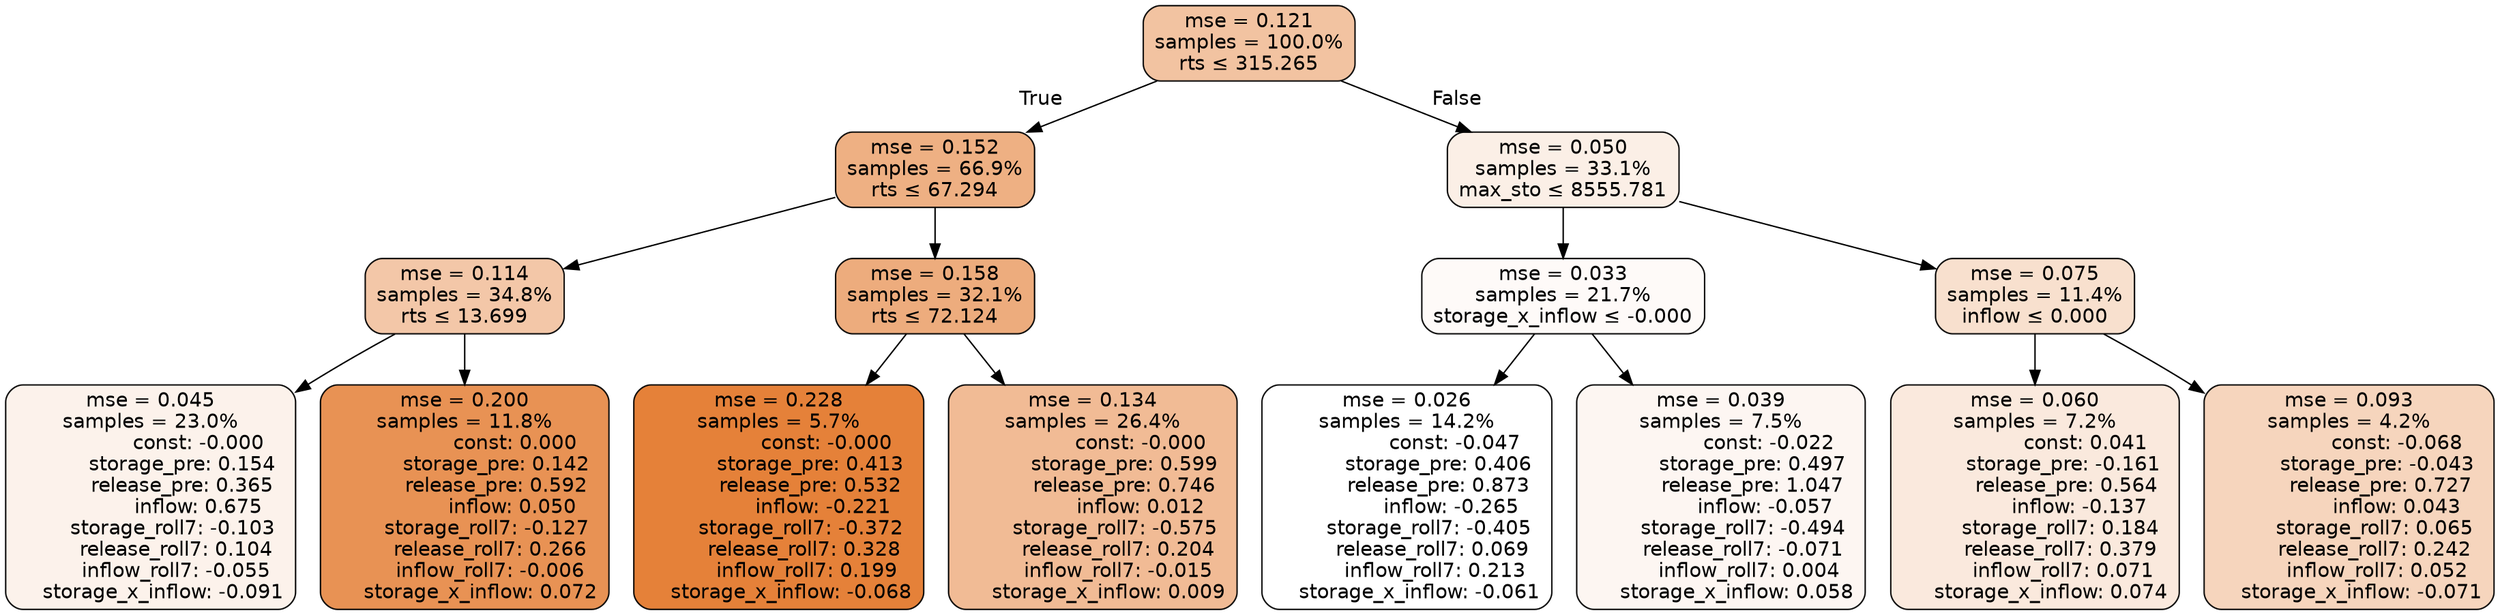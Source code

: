 digraph tree {
bgcolor="transparent"
node [shape=rectangle, style="filled, rounded", color="black", fontname=helvetica] ;
edge [fontname=helvetica] ;
	"0" [label="mse = 0.121
samples = 100.0%
rts &le; 315.265", fillcolor="#f2c3a1"]
	"1" [label="mse = 0.152
samples = 66.9%
rts &le; 67.294", fillcolor="#eeb083"]
	"2" [label="mse = 0.114
samples = 34.8%
rts &le; 13.699", fillcolor="#f3c7a8"]
	"3" [label="mse = 0.045
samples = 23.0%
               const: -0.000
          storage_pre: 0.154
          release_pre: 0.365
               inflow: 0.675
       storage_roll7: -0.103
        release_roll7: 0.104
        inflow_roll7: -0.055
    storage_x_inflow: -0.091", fillcolor="#fcf2eb"]
	"4" [label="mse = 0.200
samples = 11.8%
                const: 0.000
          storage_pre: 0.142
          release_pre: 0.592
               inflow: 0.050
       storage_roll7: -0.127
        release_roll7: 0.266
        inflow_roll7: -0.006
     storage_x_inflow: 0.072", fillcolor="#e89254"]
	"5" [label="mse = 0.158
samples = 32.1%
rts &le; 72.124", fillcolor="#edac7d"]
	"6" [label="mse = 0.228
samples = 5.7%
               const: -0.000
          storage_pre: 0.413
          release_pre: 0.532
              inflow: -0.221
       storage_roll7: -0.372
        release_roll7: 0.328
         inflow_roll7: 0.199
    storage_x_inflow: -0.068", fillcolor="#e58139"]
	"7" [label="mse = 0.134
samples = 26.4%
               const: -0.000
          storage_pre: 0.599
          release_pre: 0.746
               inflow: 0.012
       storage_roll7: -0.575
        release_roll7: 0.204
        inflow_roll7: -0.015
     storage_x_inflow: 0.009", fillcolor="#f1bb95"]
	"8" [label="mse = 0.050
samples = 33.1%
max_sto &le; 8555.781", fillcolor="#fbefe6"]
	"9" [label="mse = 0.033
samples = 21.7%
storage_x_inflow &le; -0.000", fillcolor="#fefaf8"]
	"10" [label="mse = 0.026
samples = 14.2%
               const: -0.047
          storage_pre: 0.406
          release_pre: 0.873
              inflow: -0.265
       storage_roll7: -0.405
        release_roll7: 0.069
         inflow_roll7: 0.213
    storage_x_inflow: -0.061", fillcolor="#ffffff"]
	"11" [label="mse = 0.039
samples = 7.5%
               const: -0.022
          storage_pre: 0.497
          release_pre: 1.047
              inflow: -0.057
       storage_roll7: -0.494
       release_roll7: -0.071
         inflow_roll7: 0.004
     storage_x_inflow: 0.058", fillcolor="#fdf6f2"]
	"12" [label="mse = 0.075
samples = 11.4%
inflow &le; 0.000", fillcolor="#f8e0ce"]
	"13" [label="mse = 0.060
samples = 7.2%
                const: 0.041
         storage_pre: -0.161
          release_pre: 0.564
              inflow: -0.137
        storage_roll7: 0.184
        release_roll7: 0.379
         inflow_roll7: 0.071
     storage_x_inflow: 0.074", fillcolor="#fae9dd"]
	"14" [label="mse = 0.093
samples = 4.2%
               const: -0.068
         storage_pre: -0.043
          release_pre: 0.727
               inflow: 0.043
        storage_roll7: 0.065
        release_roll7: 0.242
         inflow_roll7: 0.052
    storage_x_inflow: -0.071", fillcolor="#f6d5bd"]

	"0" -> "1" [labeldistance=2.5, labelangle=45, headlabel="True"]
	"1" -> "2"
	"2" -> "3"
	"2" -> "4"
	"1" -> "5"
	"5" -> "6"
	"5" -> "7"
	"0" -> "8" [labeldistance=2.5, labelangle=-45, headlabel="False"]
	"8" -> "9"
	"9" -> "10"
	"9" -> "11"
	"8" -> "12"
	"12" -> "13"
	"12" -> "14"
}